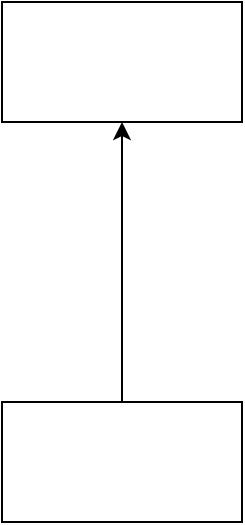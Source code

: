 <mxfile version="14.6.13" type="github">
  <diagram id="CyRzjfjFAZTxKBAaBL2d" name="Page-1">
    <mxGraphModel dx="1422" dy="763" grid="1" gridSize="10" guides="1" tooltips="1" connect="1" arrows="1" fold="1" page="1" pageScale="1" pageWidth="827" pageHeight="1169" math="0" shadow="0">
      <root>
        <mxCell id="0" />
        <mxCell id="1" parent="0" />
        <mxCell id="nBbVT61KDXHE3FzTZbYH-4" style="edgeStyle=orthogonalEdgeStyle;rounded=0;orthogonalLoop=1;jettySize=auto;html=1;entryX=0.5;entryY=1;entryDx=0;entryDy=0;noEdgeStyle=1;orthogonal=1;" parent="1" source="nBbVT61KDXHE3FzTZbYH-1" target="nBbVT61KDXHE3FzTZbYH-2" edge="1">
          <mxGeometry relative="1" as="geometry">
            <Array as="points" />
          </mxGeometry>
        </mxCell>
        <mxCell id="nBbVT61KDXHE3FzTZbYH-1" value="" style="rounded=0;whiteSpace=wrap;html=1;" parent="1" vertex="1">
          <mxGeometry x="100" y="200" width="120" height="60" as="geometry" />
        </mxCell>
        <mxCell id="nBbVT61KDXHE3FzTZbYH-2" value="" style="rounded=0;whiteSpace=wrap;html=1;" parent="1" vertex="1">
          <mxGeometry x="100" width="120" height="60" as="geometry" />
        </mxCell>
      </root>
    </mxGraphModel>
  </diagram>
</mxfile>
